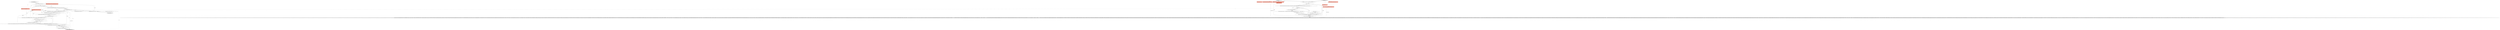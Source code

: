 digraph {
31 [style = filled, label = "curNetworkHandler.setProperties(properties)@@@29@@@['0', '0', '1']", fillcolor = white, shape = ellipse image = "AAA0AAABBB3BBB"];
40 [style = filled, label = "return curNetworkHandler@@@31@@@['0', '0', '1']", fillcolor = lightgray, shape = ellipse image = "AAA0AAABBB3BBB"];
9 [style = filled, label = "Map<String,Map<String,Map<String,String>>> res = CONFIG_GSON.fromJson(credJson,new TypeToken<Map<String,Map<String,Map<String,String>>>>(){}.getType())@@@9@@@['1', '1', '0']", fillcolor = white, shape = ellipse image = "AAA0AAABBB1BBB"];
29 [style = filled, label = "curNetworkHandler.setEnabled(JSONUtils.getBoolean(handlerCfg,RegistryConstants.ATTR_ENABLED))@@@12@@@['0', '0', '1']", fillcolor = white, shape = ellipse image = "AAA0AAABBB3BBB"];
39 [style = filled, label = "properties != null@@@28@@@['0', '0', '1']", fillcolor = white, shape = diamond image = "AAA0AAABBB3BBB"];
16 [style = filled, label = "mdFolder.exists()@@@4@@@['1', '1', '0']", fillcolor = white, shape = diamond image = "AAA0AAABBB1BBB"];
38 [style = filled, label = "final SecureCredentials creds = readSecuredCredentials(dataSource,profile,\"network/\" + handlerId + (profile == null? \"\": \"/profile/\" + profile.getProfileName()))@@@15@@@['0', '0', '1']", fillcolor = white, shape = ellipse image = "AAA0AAABBB3BBB"];
21 [style = filled, label = "curNetworkHandler.isSavePassword()@@@17@@@['0', '0', '1']", fillcolor = white, shape = diamond image = "AAA0AAABBB3BBB"];
22 [style = filled, label = "@Nullable DataSourceDescriptor dataSource@@@2@@@['0', '0', '1']", fillcolor = tomato, shape = box image = "AAA0AAABBB3BBB"];
4 [style = filled, label = "String configJson = loadConfigFile(configFile,decryptProject)@@@20@@@['1', '1', '0']", fillcolor = white, shape = ellipse image = "AAA0AAABBB1BBB"];
30 [style = filled, label = "@Nullable DBWNetworkProfile profile@@@2@@@['0', '0', '1']", fillcolor = tomato, shape = box image = "AAA0AAABBB3BBB"];
23 [style = filled, label = "log.warn(\"Can't find network handler '\" + handlerId + \"'\")@@@7@@@['0', '0', '1']", fillcolor = white, shape = ellipse image = "AAA0AAABBB3BBB"];
35 [style = filled, label = "parseNetworkHandlerConfig['0', '0', '1']", fillcolor = lightgray, shape = diamond image = "AAA0AAABBB3BBB"];
6 [style = filled, label = "IFile configFile@@@2@@@['1', '0', '0']", fillcolor = tomato, shape = box image = "AAA0AAABBB1BBB"];
14 [style = filled, label = "DBPDataSourceConfigurationStorage configurationStorage@@@2@@@['1', '1', '0']", fillcolor = tomato, shape = box image = "AAA0AAABBB1BBB"];
24 [style = filled, label = "Map<String,Object> properties = JSONUtils.deserializeProperties(handlerCfg,RegistryConstants.TAG_PROPERTIES)@@@27@@@['0', '0', '1']", fillcolor = white, shape = ellipse image = "AAA0AAABBB3BBB"];
34 [style = filled, label = "!passwordReadCanceled@@@14@@@['0', '0', '1']", fillcolor = white, shape = diamond image = "AAA0AAABBB3BBB"];
19 [style = filled, label = "boolean refresh@@@2@@@['0', '1', '0']", fillcolor = tomato, shape = box image = "AAA0AAABBB2BBB"];
43 [style = filled, label = "handlerDescriptor == null@@@6@@@['0', '0', '1']", fillcolor = white, shape = diamond image = "AAA0AAABBB3BBB"];
17 [style = filled, label = "DataSourceRegistry.ParseResults parseResults@@@2@@@['0', '1', '0']", fillcolor = tomato, shape = box image = "AAA0AAABBB2BBB"];
45 [style = filled, label = "curNetworkHandler.setPassword(creds.getUserPassword())@@@18@@@['0', '0', '1']", fillcolor = white, shape = ellipse image = "AAA0AAABBB3BBB"];
25 [style = filled, label = "@NotNull Map.Entry<String,Map<String,Object>> handlerObject@@@2@@@['0', '0', '1']", fillcolor = tomato, shape = box image = "AAA0AAABBB3BBB"];
20 [style = filled, label = "parseDataSources['0', '1', '0']", fillcolor = lightgray, shape = diamond image = "AAA0AAABBB2BBB"];
15 [style = filled, label = "credFile.exists()@@@6@@@['1', '1', '0']", fillcolor = white, shape = diamond image = "AAA0AAABBB1BBB"];
18 [style = filled, label = "IFile configFile@@@2@@@['0', '1', '0']", fillcolor = tomato, shape = box image = "AAA0AAABBB2BBB"];
37 [style = filled, label = "NetworkHandlerDescriptor handlerDescriptor = NetworkHandlerRegistry.getInstance().getDescriptor(handlerId)@@@5@@@['0', '0', '1']", fillcolor = white, shape = ellipse image = "AAA0AAABBB3BBB"];
0 [style = filled, label = "Exception e@@@14@@@['1', '1', '0']", fillcolor = white, shape = diamond image = "AAA0AAABBB1BBB"];
32 [style = filled, label = "curNetworkHandler.setSavePassword(JSONUtils.getBoolean(handlerCfg,RegistryConstants.ATTR_SAVE_PASSWORD))@@@13@@@['0', '0', '1']", fillcolor = white, shape = ellipse image = "AAA0AAABBB3BBB"];
42 [style = filled, label = "Map<String,Object> handlerCfg = handlerObject.getValue()@@@4@@@['0', '0', '1']", fillcolor = white, shape = ellipse image = "AAA0AAABBB3BBB"];
10 [style = filled, label = "{Map<String,Object> jsonMap = JSONUtils.parseMap(CONFIG_GSON,new StringReader(configJson))for (Map.Entry<String,Map<String,Object>> folderMap : JSONUtils.getNestedObjects(jsonMap,\"folders\")){String name = folderMap.getKey()String description = JSONUtils.getObjectProperty(folderMap.getValue(),RegistryConstants.ATTR_DESCRIPTION)String parentFolder = JSONUtils.getObjectProperty(folderMap.getValue(),RegistryConstants.ATTR_PARENT)DataSourceFolder parent = parentFolder == null? null: registry.findFolderByPath(parentFolder,true)DataSourceFolder folder = parent == null? registry.findFolderByPath(name,true): parent.getChild(name)if (folder == null) {folder = new DataSourceFolder(registry,parent,name,description)registry.addDataSourceFolder(folder)}{folder.setDescription(description)}}for (Map.Entry<String,Map<String,Object>> ctMap : JSONUtils.getNestedObjects(jsonMap,\"connection-types\")){String id = ctMap.getKey()Map<String,Object> ctConfig = ctMap.getValue()String name = JSONUtils.getObjectProperty(ctConfig,RegistryConstants.ATTR_NAME)String description = JSONUtils.getObjectProperty(ctConfig,RegistryConstants.ATTR_DESCRIPTION)String color = JSONUtils.getObjectProperty(ctConfig,RegistryConstants.ATTR_COLOR)Boolean autoCommit = JSONUtils.getObjectProperty(ctConfig,\"auto-commit\")Boolean confirmExecute = JSONUtils.getObjectProperty(ctConfig,\"confirm-execute\")Boolean confirmDataChange = JSONUtils.getObjectProperty(ctConfig,\"confirm-data-change\")DBPConnectionType ct = DBWorkbench.getPlatform().getDataSourceProviderRegistry().getConnectionType(id,null)if (ct == null) {ct = new DBPConnectionType(id,name,color,description,CommonUtils.toBoolean(autoCommit),CommonUtils.toBoolean(confirmExecute),CommonUtils.toBoolean(confirmDataChange))DBWorkbench.getPlatform().getDataSourceProviderRegistry().addConnectionType(ct)}deserializeModifyPermissions(ctConfig,ct)}Map<String,DBVModel> modelMap = new LinkedHashMap<>()for (Map.Entry<String,Map<String,Object>> vmMap : JSONUtils.getNestedObjects(jsonMap,\"virtual-models\")){String id = vmMap.getKey()DBVModel model = new DBVModel(id,vmMap.getValue())modelMap.put(id,model)}for (Map.Entry<String,Map<String,Object>> vmMap : JSONUtils.getNestedObjects(jsonMap,\"network-profiles\")){String profileId = vmMap.getKey()Map<String,Object> profileMap = vmMap.getValue()DBWNetworkProfile profile = new DBWNetworkProfile()profile.setProfileName(profileId)profile.setProfileName(profileId)profile.setProperties(JSONUtils.deserializeStringMap(profileMap,\"properties\"))for (Map.Entry<String,Map<String,Object>> handlerMap : JSONUtils.getNestedObjects(profileMap,\"handlers\")){DBWHandlerConfiguration configuration = parseNetworkHandlerConfig(null,profile,handlerMap)if (configuration != null) {profile.updateConfiguration(configuration)}}registry.updateNetworkProfile(profile)}for (Map.Entry<String,Map<String,Object>> vmMap : JSONUtils.getNestedObjects(jsonMap,\"auth-profiles\")){String profileId = vmMap.getKey()Map<String,Object> profileMap = vmMap.getValue()DBAAuthProfile profile = new DBAAuthProfile()profile.setProfileId(profileId)profile.setProfileName(JSONUtils.getString(profileMap,RegistryConstants.ATTR_NAME))profile.setAuthModelId(JSONUtils.getString(profileMap,RegistryConstants.ATTR_AUTH_MODEL))profile.setSavePassword(JSONUtils.getBoolean(profileMap,RegistryConstants.ATTR_SAVE_PASSWORD))SecureCredentials authCreds = readSecuredCredentials(null,profile,null)profile.setUserName(authCreds.getUserName())profile.setUserPassword(authCreds.getUserPassword())profile.setProperties(authCreds.getProperties())registry.updateAuthProfile(profile)}for (Map.Entry<String,Map<String,Object>> conMap : JSONUtils.getNestedObjects(jsonMap,\"connections\")){Map<String,Object> conObject = conMap.getValue()String id = conMap.getKey()String dsProviderID = CommonUtils.toString(conObject.get(RegistryConstants.ATTR_PROVIDER))if (CommonUtils.isEmpty(dsProviderID)) {log.warn(\"Empty datasource provider for datasource '\" + id + \"'\")continue}DataSourceProviderDescriptor provider = DataSourceProviderRegistry.getInstance().getDataSourceProvider(dsProviderID)if (provider == null) {log.warn(\"Can't find datasource provider \" + dsProviderID + \" for datasource '\" + id + \"'\")provider = (DataSourceProviderDescriptor)DataSourceProviderRegistry.getInstance().makeFakeProvider(dsProviderID)}String driverId = CommonUtils.toString(conObject.get(RegistryConstants.ATTR_DRIVER))DriverDescriptor driver = provider.getDriver(driverId)if (driver == null) {log.warn(\"Can't find driver \" + driverId + \" in datasource provider \" + provider.getId() + \" for datasource '\" + id + \"'. Create new driver\")driver = provider.createDriver(driverId)driver.setName(driverId)driver.setDescription(\"Missing driver \" + driverId)driver.setDriverClassName(\"java.sql.Driver\")driver.setTemporary(true)provider.addDriver(driver)}DataSourceDescriptor dataSource = registry.getDataSource(id)boolean newDataSource = (dataSource == null)if (newDataSource) {dataSource = new DataSourceDescriptor(registry,configurationStorage,id,driver,new DBPConnectionConfiguration())}{dataSource.getConnectionConfiguration().setProperties(Collections.emptyMap())dataSource.getConnectionConfiguration().setHandlers(Collections.emptyList())dataSource.clearFilters()}dataSource.setName(JSONUtils.getString(conObject,RegistryConstants.ATTR_NAME))dataSource.setDescription(JSONUtils.getString(conObject,RegistryConstants.TAG_DESCRIPTION))dataSource.setSavePassword(JSONUtils.getBoolean(conObject,RegistryConstants.ATTR_SAVE_PASSWORD))dataSource.setTemplate(JSONUtils.getBoolean(conObject,RegistryConstants.ATTR_TEMPLATE))DataSourceNavigatorSettings navSettings = dataSource.getNavigatorSettings()navSettings.setShowSystemObjects(JSONUtils.getBoolean(conObject,DataSourceSerializerModern.ATTR_NAVIGATOR_SHOW_SYSTEM_OBJECTS))navSettings.setShowUtilityObjects(JSONUtils.getBoolean(conObject,DataSourceSerializerModern.ATTR_NAVIGATOR_SHOW_UTIL_OBJECTS))navSettings.setShowOnlyEntities(JSONUtils.getBoolean(conObject,DataSourceSerializerModern.ATTR_NAVIGATOR_SHOW_ONLY_ENTITIES))navSettings.setHideFolders(JSONUtils.getBoolean(conObject,DataSourceSerializerModern.ATTR_NAVIGATOR_HIDE_FOLDERS))navSettings.setHideSchemas(JSONUtils.getBoolean(conObject,DataSourceSerializerModern.ATTR_NAVIGATOR_HIDE_SCHEMAS))navSettings.setHideVirtualModel(JSONUtils.getBoolean(conObject,DataSourceSerializerModern.ATTR_NAVIGATOR_HIDE_VIRTUAL))navSettings.setMergeEntities(JSONUtils.getBoolean(conObject,DataSourceSerializerModern.ATTR_NAVIGATOR_MERGE_ENTITIES))dataSource.setConnectionReadOnly(JSONUtils.getBoolean(conObject,RegistryConstants.ATTR_READ_ONLY))final String folderPath = JSONUtils.getString(conObject,RegistryConstants.ATTR_FOLDER)if (folderPath != null) {dataSource.setFolder(registry.findFolderByPath(folderPath,true))}dataSource.setLockPasswordHash(CommonUtils.toString(conObject.get(RegistryConstants.ATTR_LOCK_PASSWORD))){Map<String,Object> cfgObject = JSONUtils.getObject(conObject,\"configuration\")DBPConnectionConfiguration config = dataSource.getConnectionConfiguration()config.setHostName(JSONUtils.getString(cfgObject,RegistryConstants.ATTR_HOST))config.setHostPort(JSONUtils.getString(cfgObject,RegistryConstants.ATTR_PORT))config.setServerName(JSONUtils.getString(cfgObject,RegistryConstants.ATTR_SERVER))config.setDatabaseName(JSONUtils.getString(cfgObject,RegistryConstants.ATTR_DATABASE))config.setUrl(JSONUtils.getString(cfgObject,RegistryConstants.ATTR_URL))if (!passwordReadCanceled) {final SecureCredentials creds = readSecuredCredentials(dataSource,null,null)config.setUserName(creds.getUserName())if (dataSource.isSavePassword()) {config.setUserPassword(creds.getUserPassword())}}{String userName = JSONUtils.getString(cfgObject,RegistryConstants.ATTR_USER)if (!CommonUtils.isEmpty(userName)) config.setUserName(userName)String userPassword = JSONUtils.getString(cfgObject,RegistryConstants.ATTR_PASSWORD)if (!CommonUtils.isEmpty(userPassword)) config.setUserPassword(userPassword)}config.setClientHomeId(JSONUtils.getString(cfgObject,RegistryConstants.ATTR_HOME))config.setConfigProfileName(JSONUtils.getString(cfgObject,\"config-profile\"))config.setConnectionType(DataSourceProviderRegistry.getInstance().getConnectionType(JSONUtils.getString(cfgObject,RegistryConstants.ATTR_TYPE),DBPConnectionType.DEFAULT_TYPE))String colorValue = JSONUtils.getString(cfgObject,RegistryConstants.ATTR_COLOR)if (!CommonUtils.isEmpty(colorValue)) {config.setConnectionColor(colorValue)}int keepAlive = JSONUtils.getInteger(cfgObject,RegistryConstants.ATTR_KEEP_ALIVE)if (keepAlive > 0) {config.setKeepAliveInterval(keepAlive)}config.setProperties(JSONUtils.deserializeStringMap(cfgObject,RegistryConstants.TAG_PROPERTIES))config.setProviderProperties(JSONUtils.deserializeStringMap(cfgObject,RegistryConstants.TAG_PROVIDER_PROPERTIES))config.setAuthModelId(JSONUtils.getString(cfgObject,RegistryConstants.ATTR_AUTH_MODEL))config.setAuthProperties(JSONUtils.deserializeStringMapOrNull(cfgObject,\"auth-properties\"))for (Map.Entry<String,Map<String,Object>> eventObject : JSONUtils.getNestedObjects(cfgObject,RegistryConstants.TAG_EVENTS)){DBPConnectionEventType eventType = CommonUtils.valueOf(,eventObject.getKey(),DBPConnectionEventType.BEFORE_CONNECT)Map<String,Object> eventCfg = eventObject.getValue()DBRShellCommand command = new DBRShellCommand(\"\")command.setEnabled(JSONUtils.getBoolean(eventCfg,RegistryConstants.ATTR_ENABLED))command.setShowProcessPanel(JSONUtils.getBoolean(eventCfg,RegistryConstants.ATTR_SHOW_PANEL))command.setWaitProcessFinish(JSONUtils.getBoolean(eventCfg,RegistryConstants.ATTR_WAIT_PROCESS))if (command.isWaitProcessFinish()) {command.setWaitProcessTimeoutMs(JSONUtils.getInteger(eventCfg,RegistryConstants.ATTR_WAIT_PROCESS_TIMEOUT))}command.setTerminateAtDisconnect(JSONUtils.getBoolean(eventCfg,RegistryConstants.ATTR_TERMINATE_AT_DISCONNECT))command.setPauseAfterExecute(JSONUtils.getInteger(eventCfg,RegistryConstants.ATTR_PAUSE_AFTER_EXECUTE))command.setWorkingDirectory(JSONUtils.getString(eventCfg,RegistryConstants.ATTR_WORKING_DIRECTORY))command.setCommand(JSONUtils.getString(eventCfg,RegistryConstants.ATTR_COMMAND))config.setEvent(eventType,command)}for (Map.Entry<String,Map<String,Object>> handlerObject : JSONUtils.getNestedObjects(cfgObject,RegistryConstants.TAG_HANDLERS)){DBWHandlerConfiguration configuration = parseNetworkHandlerConfig(dataSource,null,handlerObject)if (configuration != null) {dataSource.getConnectionConfiguration().updateHandler(configuration)}}Map<String,Object> bootstrapCfg = JSONUtils.getObject(cfgObject,RegistryConstants.TAG_BOOTSTRAP)DBPConnectionBootstrap bootstrap = config.getBootstrap()if (bootstrapCfg.containsKey(RegistryConstants.ATTR_AUTOCOMMIT)) {bootstrap.setDefaultAutoCommit(JSONUtils.getBoolean(bootstrapCfg,RegistryConstants.ATTR_AUTOCOMMIT))}if (bootstrapCfg.containsKey(RegistryConstants.ATTR_TXN_ISOLATION)) {bootstrap.setDefaultTransactionIsolation(JSONUtils.getInteger(bootstrapCfg,RegistryConstants.ATTR_TXN_ISOLATION))}bootstrap.setDefaultCatalogName(JSONUtils.getString(bootstrapCfg,RegistryConstants.ATTR_DEFAULT_CATALOG))bootstrap.setDefaultSchemaName(JSONUtils.getString(bootstrapCfg,RegistryConstants.ATTR_DEFAULT_SCHEMA))String defObjectName = JSONUtils.getString(bootstrapCfg,RegistryConstants.ATTR_DEFAULT_OBJECT)if (!CommonUtils.isEmpty(defObjectName) && CommonUtils.isEmpty(bootstrap.getDefaultSchemaName())) {bootstrap.setDefaultSchemaName(JSONUtils.getString(bootstrapCfg,defObjectName))}if (bootstrapCfg.containsKey(RegistryConstants.ATTR_IGNORE_ERRORS)) {bootstrap.setIgnoreErrors(JSONUtils.getBoolean(bootstrapCfg,RegistryConstants.ATTR_IGNORE_ERRORS))}bootstrap.setInitQueries(JSONUtils.deserializeStringList(bootstrapCfg,RegistryConstants.TAG_QUERY))}{deserializeModifyPermissions(conObject,dataSource)}for (Map<String,Object> filterCfg : JSONUtils.getObjectList(conObject,RegistryConstants.TAG_FILTERS)){String typeName = JSONUtils.getString(filterCfg,RegistryConstants.ATTR_TYPE)String objectID = JSONUtils.getString(filterCfg,RegistryConstants.ATTR_ID)if (!CommonUtils.isEmpty(typeName)) {DBSObjectFilter filter = readObjectFiler(filterCfg)dataSource.updateObjectFilter(typeName,objectID,filter)}}dataSource.getPreferenceStore().getProperties().putAll(JSONUtils.deserializeStringMap(conObject,RegistryConstants.TAG_CUSTOM_PROPERTIES))String vmID = CommonUtils.toString(conObject.get(\"virtual-model-id\"),id)DBVModel dbvModel = modelMap.get(vmID)if (dbvModel != null) {dataSource.setVirtualModel(dbvModel)}if (newDataSource) {registry.addDataSourceToList(dataSource)parseResults.addedDataSources.add(dataSource)}{parseResults.updatedDataSources.add(dataSource)}}for (Map<String,Object> ctMap : JSONUtils.getObjectList(jsonMap,\"saved-filters\")){DBSObjectFilter filter = readObjectFiler(ctMap)registry.addSavedFilter(filter)}}@@@21@@@['1', '1', '0']", fillcolor = lightgray, shape = ellipse image = "AAA0AAABBB1BBB"];
33 [style = filled, label = "!CommonUtils.isEmpty(userPassword)@@@25@@@['0', '0', '1']", fillcolor = white, shape = diamond image = "AAA0AAABBB3BBB"];
1 [style = filled, label = "parseDataSources['1', '0', '0']", fillcolor = lightgray, shape = diamond image = "AAA0AAABBB1BBB"];
11 [style = filled, label = "IFolder mdFolder = registry.getProject().getMetadataFolder(false)@@@3@@@['1', '1', '0']", fillcolor = white, shape = ellipse image = "AAA0AAABBB1BBB"];
41 [style = filled, label = "!CommonUtils.isEmpty(userName)@@@23@@@['0', '0', '1']", fillcolor = white, shape = diamond image = "AAA0AAABBB3BBB"];
44 [style = filled, label = "DBWHandlerConfiguration curNetworkHandler = new DBWHandlerConfiguration(handlerDescriptor,dataSource)@@@11@@@['0', '0', '1']", fillcolor = white, shape = ellipse image = "AAA0AAABBB3BBB"];
12 [style = filled, label = "IFile credFile = mdFolder.getFile(DBPDataSourceRegistry.CREDENTIALS_CONFIG_FILE_PREFIX + configurationStorage.getConfigurationFileSuffix() + DBPDataSourceRegistry.CREDENTIALS_CONFIG_FILE_EXT)@@@5@@@['1', '1', '0']", fillcolor = white, shape = ellipse image = "AAA0AAABBB1BBB"];
2 [style = filled, label = "log.error(\"Error decrypting secure credentials\",e)@@@15@@@['1', '1', '0']", fillcolor = white, shape = ellipse image = "AAA0AAABBB1BBB"];
13 [style = filled, label = "secureProperties.putAll(res)@@@12@@@['1', '1', '0']", fillcolor = white, shape = ellipse image = "AAA0AAABBB1BBB"];
5 [style = filled, label = "DBPDataSourceConfigurationStorage configurationStorage@@@2@@@['1', '0', '0']", fillcolor = tomato, shape = box image = "AAA0AAABBB1BBB"];
7 [style = filled, label = "DataSourceRegistry.ParseResults parseResults@@@2@@@['1', '0', '0']", fillcolor = tomato, shape = box image = "AAA0AAABBB1BBB"];
8 [style = filled, label = "String credJson = loadConfigFile(credFile,true)@@@8@@@['1', '1', '0']", fillcolor = white, shape = ellipse image = "AAA0AAABBB1BBB"];
26 [style = filled, label = "String handlerId = handlerObject.getKey()@@@3@@@['0', '0', '1']", fillcolor = white, shape = ellipse image = "AAA0AAABBB3BBB"];
27 [style = filled, label = "{String userName = JSONUtils.getString(handlerCfg,RegistryConstants.ATTR_USER)if (!CommonUtils.isEmpty(userName)) curNetworkHandler.setUserName(userName)String userPassword = JSONUtils.getString(handlerCfg,RegistryConstants.ATTR_PASSWORD)if (!CommonUtils.isEmpty(userPassword)) curNetworkHandler.setPassword(userPassword)}@@@21@@@['0', '0', '1']", fillcolor = white, shape = ellipse image = "AAA0AAABBB3BBB"];
36 [style = filled, label = "curNetworkHandler.setUserName(creds.getUserName())@@@16@@@['0', '0', '1']", fillcolor = white, shape = ellipse image = "AAA0AAABBB3BBB"];
3 [style = filled, label = "boolean decryptProject = CommonUtils.toBoolean(registry.getProject().getProjectProperty(DBPProject.PROP_SECURE_PROJECT))@@@19@@@['1', '1', '0']", fillcolor = white, shape = ellipse image = "AAA0AAABBB1BBB"];
28 [style = filled, label = "return null@@@8@@@['0', '0', '1']", fillcolor = lightgray, shape = ellipse image = "AAA0AAABBB3BBB"];
43->41 [style = dotted, label="true"];
38->36 [style = bold, label=""];
43->40 [style = dotted, label="false"];
20->18 [style = dotted, label="true"];
42->27 [style = solid, label="handlerCfg"];
43->32 [style = dotted, label="false"];
11->16 [style = bold, label=""];
43->44 [style = dotted, label="false"];
16->15 [style = dotted, label="true"];
1->11 [style = bold, label=""];
34->38 [style = bold, label=""];
36->21 [style = bold, label=""];
26->37 [style = solid, label="handlerId"];
16->12 [style = bold, label=""];
29->32 [style = bold, label=""];
35->25 [style = dotted, label="true"];
45->27 [style = bold, label=""];
1->5 [style = dotted, label="true"];
35->22 [style = dotted, label="true"];
26->23 [style = solid, label="handlerId"];
15->9 [style = dotted, label="true"];
35->26 [style = bold, label=""];
15->8 [style = bold, label=""];
43->44 [style = bold, label=""];
20->14 [style = dotted, label="true"];
12->8 [style = solid, label="credFile"];
39->31 [style = bold, label=""];
15->13 [style = dotted, label="true"];
26->42 [style = bold, label=""];
43->39 [style = dotted, label="false"];
1->7 [style = dotted, label="true"];
43->33 [style = dotted, label="true"];
18->4 [style = solid, label="configFile"];
2->3 [style = bold, label=""];
21->45 [style = dotted, label="true"];
44->29 [style = bold, label=""];
37->44 [style = solid, label="handlerDescriptor"];
8->9 [style = solid, label="credJson"];
30->38 [style = solid, label="profile"];
15->3 [style = bold, label=""];
32->34 [style = bold, label=""];
43->34 [style = dotted, label="false"];
20->19 [style = dotted, label="true"];
21->45 [style = bold, label=""];
43->23 [style = bold, label=""];
42->32 [style = solid, label="handlerCfg"];
20->11 [style = bold, label=""];
0->2 [style = dotted, label="true"];
43->23 [style = dotted, label="true"];
43->28 [style = dotted, label="true"];
22->38 [style = solid, label="dataSource"];
24->39 [style = bold, label=""];
26->38 [style = solid, label="handlerId"];
42->29 [style = solid, label="handlerCfg"];
20->17 [style = dotted, label="true"];
24->31 [style = solid, label="properties"];
42->24 [style = solid, label="handlerCfg"];
37->43 [style = solid, label="handlerDescriptor"];
16->3 [style = bold, label=""];
43->29 [style = dotted, label="false"];
13->3 [style = bold, label=""];
4->10 [style = bold, label=""];
3->4 [style = bold, label=""];
34->36 [style = dotted, label="true"];
6->4 [style = solid, label="configFile"];
34->38 [style = dotted, label="true"];
8->9 [style = bold, label=""];
31->40 [style = bold, label=""];
12->15 [style = bold, label=""];
37->43 [style = bold, label=""];
9->13 [style = bold, label=""];
42->37 [style = bold, label=""];
14->10 [style = solid, label="configurationStorage"];
4->10 [style = solid, label="configJson"];
1->6 [style = dotted, label="true"];
9->13 [style = solid, label="res"];
44->40 [style = solid, label="curNetworkHandler"];
15->8 [style = dotted, label="true"];
27->24 [style = bold, label=""];
16->12 [style = dotted, label="true"];
24->39 [style = solid, label="properties"];
5->10 [style = solid, label="configurationStorage"];
21->27 [style = bold, label=""];
15->43 [style = dashed, label="0"];
1->14 [style = dotted, label="true"];
39->40 [style = bold, label=""];
23->28 [style = bold, label=""];
35->30 [style = dotted, label="true"];
22->44 [style = solid, label="dataSource"];
0->2 [style = bold, label=""];
39->31 [style = dotted, label="true"];
34->21 [style = dotted, label="true"];
3->4 [style = solid, label="decryptProject"];
43->24 [style = dotted, label="false"];
34->27 [style = bold, label=""];
}
